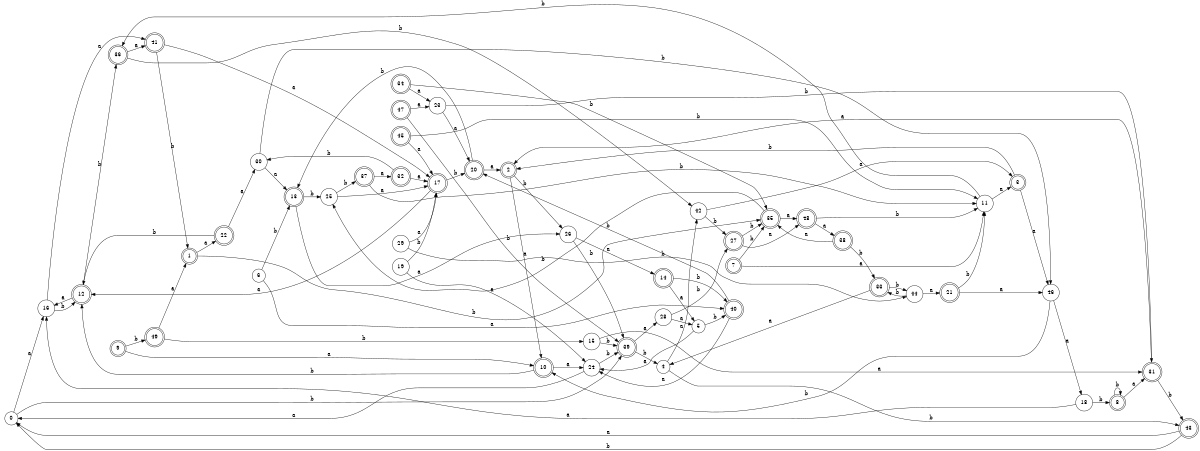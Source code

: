 digraph n40_9 {
__start0 [label="" shape="none"];

rankdir=LR;
size="8,5";

s0 [style="filled", color="black", fillcolor="white" shape="circle", label="0"];
s1 [style="rounded,filled", color="black", fillcolor="white" shape="doublecircle", label="1"];
s2 [style="rounded,filled", color="black", fillcolor="white" shape="doublecircle", label="2"];
s3 [style="rounded,filled", color="black", fillcolor="white" shape="doublecircle", label="3"];
s4 [style="filled", color="black", fillcolor="white" shape="circle", label="4"];
s5 [style="filled", color="black", fillcolor="white" shape="circle", label="5"];
s6 [style="filled", color="black", fillcolor="white" shape="circle", label="6"];
s7 [style="rounded,filled", color="black", fillcolor="white" shape="doublecircle", label="7"];
s8 [style="rounded,filled", color="black", fillcolor="white" shape="doublecircle", label="8"];
s9 [style="rounded,filled", color="black", fillcolor="white" shape="doublecircle", label="9"];
s10 [style="rounded,filled", color="black", fillcolor="white" shape="doublecircle", label="10"];
s11 [style="filled", color="black", fillcolor="white" shape="circle", label="11"];
s12 [style="rounded,filled", color="black", fillcolor="white" shape="doublecircle", label="12"];
s13 [style="rounded,filled", color="black", fillcolor="white" shape="doublecircle", label="13"];
s14 [style="rounded,filled", color="black", fillcolor="white" shape="doublecircle", label="14"];
s15 [style="filled", color="black", fillcolor="white" shape="circle", label="15"];
s16 [style="filled", color="black", fillcolor="white" shape="circle", label="16"];
s17 [style="rounded,filled", color="black", fillcolor="white" shape="doublecircle", label="17"];
s18 [style="filled", color="black", fillcolor="white" shape="circle", label="18"];
s19 [style="filled", color="black", fillcolor="white" shape="circle", label="19"];
s20 [style="rounded,filled", color="black", fillcolor="white" shape="doublecircle", label="20"];
s21 [style="rounded,filled", color="black", fillcolor="white" shape="doublecircle", label="21"];
s22 [style="rounded,filled", color="black", fillcolor="white" shape="doublecircle", label="22"];
s23 [style="filled", color="black", fillcolor="white" shape="circle", label="23"];
s24 [style="filled", color="black", fillcolor="white" shape="circle", label="24"];
s25 [style="filled", color="black", fillcolor="white" shape="circle", label="25"];
s26 [style="filled", color="black", fillcolor="white" shape="circle", label="26"];
s27 [style="rounded,filled", color="black", fillcolor="white" shape="doublecircle", label="27"];
s28 [style="filled", color="black", fillcolor="white" shape="circle", label="28"];
s29 [style="filled", color="black", fillcolor="white" shape="circle", label="29"];
s30 [style="filled", color="black", fillcolor="white" shape="circle", label="30"];
s31 [style="rounded,filled", color="black", fillcolor="white" shape="doublecircle", label="31"];
s32 [style="rounded,filled", color="black", fillcolor="white" shape="doublecircle", label="32"];
s33 [style="rounded,filled", color="black", fillcolor="white" shape="doublecircle", label="33"];
s34 [style="rounded,filled", color="black", fillcolor="white" shape="doublecircle", label="34"];
s35 [style="rounded,filled", color="black", fillcolor="white" shape="doublecircle", label="35"];
s36 [style="rounded,filled", color="black", fillcolor="white" shape="doublecircle", label="36"];
s37 [style="rounded,filled", color="black", fillcolor="white" shape="doublecircle", label="37"];
s38 [style="rounded,filled", color="black", fillcolor="white" shape="doublecircle", label="38"];
s39 [style="rounded,filled", color="black", fillcolor="white" shape="doublecircle", label="39"];
s40 [style="rounded,filled", color="black", fillcolor="white" shape="doublecircle", label="40"];
s41 [style="rounded,filled", color="black", fillcolor="white" shape="doublecircle", label="41"];
s42 [style="filled", color="black", fillcolor="white" shape="circle", label="42"];
s43 [style="rounded,filled", color="black", fillcolor="white" shape="doublecircle", label="43"];
s44 [style="filled", color="black", fillcolor="white" shape="circle", label="44"];
s45 [style="rounded,filled", color="black", fillcolor="white" shape="doublecircle", label="45"];
s46 [style="filled", color="black", fillcolor="white" shape="circle", label="46"];
s47 [style="rounded,filled", color="black", fillcolor="white" shape="doublecircle", label="47"];
s48 [style="rounded,filled", color="black", fillcolor="white" shape="doublecircle", label="48"];
s49 [style="rounded,filled", color="black", fillcolor="white" shape="doublecircle", label="49"];
s0 -> s16 [label="a"];
s0 -> s39 [label="b"];
s1 -> s22 [label="a"];
s1 -> s35 [label="b"];
s2 -> s10 [label="a"];
s2 -> s26 [label="b"];
s3 -> s46 [label="a"];
s3 -> s2 [label="b"];
s4 -> s42 [label="a"];
s4 -> s43 [label="b"];
s5 -> s24 [label="a"];
s5 -> s40 [label="b"];
s6 -> s40 [label="a"];
s6 -> s13 [label="b"];
s7 -> s11 [label="a"];
s7 -> s35 [label="b"];
s8 -> s31 [label="a"];
s8 -> s8 [label="b"];
s9 -> s10 [label="a"];
s9 -> s49 [label="b"];
s10 -> s24 [label="a"];
s10 -> s12 [label="b"];
s11 -> s3 [label="a"];
s11 -> s36 [label="b"];
s12 -> s16 [label="a"];
s12 -> s36 [label="b"];
s13 -> s26 [label="a"];
s13 -> s25 [label="b"];
s14 -> s5 [label="a"];
s14 -> s40 [label="b"];
s15 -> s31 [label="a"];
s15 -> s39 [label="b"];
s16 -> s41 [label="a"];
s16 -> s12 [label="b"];
s17 -> s12 [label="a"];
s17 -> s20 [label="b"];
s18 -> s16 [label="a"];
s18 -> s8 [label="b"];
s19 -> s24 [label="a"];
s19 -> s17 [label="b"];
s20 -> s2 [label="a"];
s20 -> s13 [label="b"];
s21 -> s46 [label="a"];
s21 -> s11 [label="b"];
s22 -> s30 [label="a"];
s22 -> s12 [label="b"];
s23 -> s20 [label="a"];
s23 -> s31 [label="b"];
s24 -> s0 [label="a"];
s24 -> s39 [label="b"];
s25 -> s17 [label="a"];
s25 -> s37 [label="b"];
s26 -> s14 [label="a"];
s26 -> s39 [label="b"];
s27 -> s48 [label="a"];
s27 -> s35 [label="b"];
s28 -> s5 [label="a"];
s28 -> s27 [label="b"];
s29 -> s17 [label="a"];
s29 -> s44 [label="b"];
s30 -> s13 [label="a"];
s30 -> s46 [label="b"];
s31 -> s2 [label="a"];
s31 -> s43 [label="b"];
s32 -> s17 [label="a"];
s32 -> s30 [label="b"];
s33 -> s4 [label="a"];
s33 -> s44 [label="b"];
s34 -> s23 [label="a"];
s34 -> s35 [label="b"];
s35 -> s48 [label="a"];
s35 -> s25 [label="b"];
s36 -> s41 [label="a"];
s36 -> s42 [label="b"];
s37 -> s32 [label="a"];
s37 -> s11 [label="b"];
s38 -> s35 [label="a"];
s38 -> s33 [label="b"];
s39 -> s28 [label="a"];
s39 -> s4 [label="b"];
s40 -> s24 [label="a"];
s40 -> s20 [label="b"];
s41 -> s17 [label="a"];
s41 -> s1 [label="b"];
s42 -> s3 [label="a"];
s42 -> s27 [label="b"];
s43 -> s0 [label="a"];
s43 -> s0 [label="b"];
s44 -> s21 [label="a"];
s44 -> s33 [label="b"];
s45 -> s17 [label="a"];
s45 -> s11 [label="b"];
s46 -> s18 [label="a"];
s46 -> s10 [label="b"];
s47 -> s23 [label="a"];
s47 -> s39 [label="b"];
s48 -> s38 [label="a"];
s48 -> s11 [label="b"];
s49 -> s1 [label="a"];
s49 -> s15 [label="b"];

}